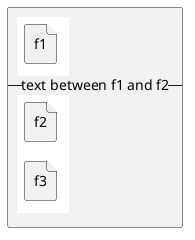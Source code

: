 {
  "sha1": "a5wccyxioxnzwt1yffqjcacqbvicxe1",
  "insertion": {
    "when": "2024-05-30T20:48:21.826Z",
    "url": "https://forum.plantuml.net/12124/order-mismatch-embedded-diagram-creole-deployment-diagram",
    "user": "plantuml@gmail.com"
  }
}
@startuml
rectangle r [
{{
file f1
}}
-- text between f1 and f2 --
{{
file f2
}}
{{
file f3
}}
]
@enduml
